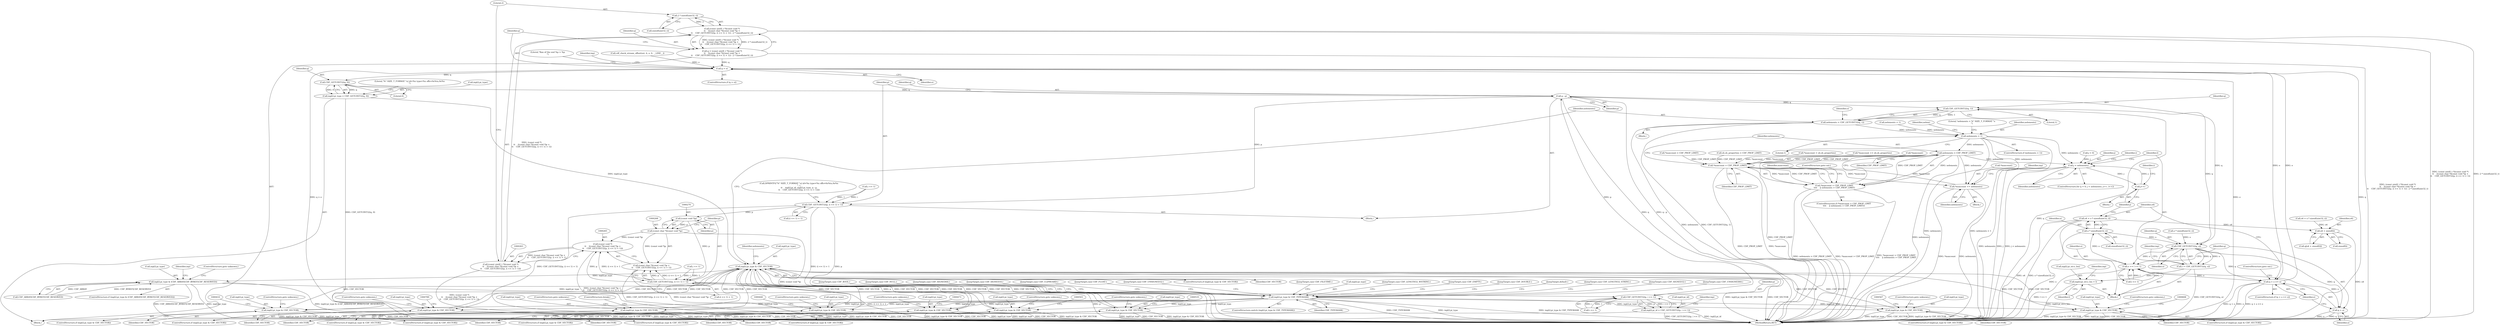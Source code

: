 digraph "0_file_1aec04dbf8a24b8a6ba64c4f74efa0628e36db0b@API" {
"1000279" [label="(Call,2 * sizeof(uint32_t))"];
"1000261" [label="(Call,(const uint8_t *)(const void *)\n\t\t    ((const char *)(const void *)p +\n\t\t    CDF_GETUINT32(p, (i << 1) + 1)) - 2 * sizeof(uint32_t))"];
"1000259" [label="(Call,q = (const uint8_t *)(const void *)\n\t\t    ((const char *)(const void *)p +\n\t\t    CDF_GETUINT32(p, (i << 1) + 1)) - 2 * sizeof(uint32_t))"];
"1000284" [label="(Call,q > e)"];
"1000312" [label="(Call,CDF_GETUINT32(q, 0))"];
"1000306" [label="(Call,inp[i].pi_type = CDF_GETUINT32(q, 0))"];
"1000344" [label="(Call,inp[i].pi_type & CDF_VECTOR)"];
"1000375" [label="(Call,inp[i].pi_type & (CDF_ARRAY|CDF_BYREF|CDF_RESERVED))"];
"1000388" [label="(Call,inp[i].pi_type & CDF_TYPEMASK)"];
"1000401" [label="(Call,inp[i].pi_type & CDF_VECTOR)"];
"1000431" [label="(Call,inp[i].pi_type & CDF_VECTOR)"];
"1000464" [label="(Call,inp[i].pi_type & CDF_VECTOR)"];
"1000494" [label="(Call,inp[i].pi_type & CDF_VECTOR)"];
"1000526" [label="(Call,inp[i].pi_type & CDF_VECTOR)"];
"1000558" [label="(Call,inp[i].pi_type & CDF_VECTOR)"];
"1000599" [label="(Call,inp[i].pi_type & CDF_VECTOR)"];
"1000780" [label="(Call,inp[i].pi_type & CDF_VECTOR)"];
"1000812" [label="(Call,inp[i].pi_type & CDF_VECTOR)"];
"1000333" [label="(Call,q - p)"];
"1000336" [label="(Call,CDF_GETUINT32(p, (i << 1) + 1))"];
"1000269" [label="(Call,(const void *)p)"];
"1000267" [label="(Call,(const char *)(const void *)p)"];
"1000264" [label="(Call,(const void *)\n\t\t    ((const char *)(const void *)p +\n\t\t    CDF_GETUINT32(p, (i << 1) + 1)))"];
"1000262" [label="(Call,(const uint8_t *)(const void *)\n\t\t    ((const char *)(const void *)p +\n\t\t    CDF_GETUINT32(p, (i << 1) + 1)))"];
"1000266" [label="(Call,(const char *)(const void *)p +\n\t\t    CDF_GETUINT32(p, (i << 1) + 1))"];
"1000272" [label="(Call,CDF_GETUINT32(p, (i << 1) + 1))"];
"1000301" [label="(Call,CDF_GETUINT32(p, i << 1))"];
"1000295" [label="(Call,inp[i].pi_id = CDF_GETUINT32(p, i << 1))"];
"1000354" [label="(Call,CDF_GETUINT32(q, 1))"];
"1000352" [label="(Call,nelements = CDF_GETUINT32(q, 1))"];
"1000643" [label="(Call,nelements > 1)"];
"1000660" [label="(Call,nelements > CDF_PROP_LIMIT)"];
"1000656" [label="(Call,*maxcount > CDF_PROP_LIMIT)"];
"1000655" [label="(Call,*maxcount > CDF_PROP_LIMIT\n\t\t\t\t    || nelements > CDF_PROP_LIMIT)"];
"1000664" [label="(Call,*maxcount += nelements)"];
"1000691" [label="(Call,j < nelements)"];
"1000695" [label="(Call,j++)"];
"1000703" [label="(Call,CDF_GETUINT32(q, o))"];
"1000701" [label="(Call,l = CDF_GETUINT32(q, o))"];
"1000706" [label="(Call,inp[i].pi_str.s_len = l)"];
"1000757" [label="(Call,o += l >> 1)"];
"1000763" [label="(Call,q + o >= e)"];
"1000764" [label="(Call,q + o)"];
"1000771" [label="(Call,o * sizeof(uint32_t))"];
"1000769" [label="(Call,o4 = o * sizeof(uint32_t))"];
"1000730" [label="(Call,o4 + sizeof(l))"];
"1000335" [label="(Identifier,p)"];
"1000296" [label="(Call,inp[i].pi_id)"];
"1000284" [label="(Call,q > e)"];
"1000696" [label="(Identifier,j)"];
"1000343" [label="(ControlStructure,if (inp[i].pi_type & CDF_VECTOR))"];
"1000641" [label="(JumpTarget,case CDF_LENGTH32_WSTRING:)"];
"1000758" [label="(Identifier,o)"];
"1000397" [label="(JumpTarget,case CDF_EMPTY:)"];
"1000533" [label="(ControlStructure,goto unknown;)"];
"1000765" [label="(Identifier,q)"];
"1000597" [label="(JumpTarget,case CDF_DOUBLE:)"];
"1000821" [label="(JumpTarget,default:)"];
"1000198" [label="(Call,*maxcount > CDF_PROP_LIMIT)"];
"1000600" [label="(Call,inp[i].pi_type)"];
"1000337" [label="(Identifier,p)"];
"1000362" [label="(Call,nelements = 1)"];
"1000768" [label="(ControlStructure,goto out;)"];
"1000261" [label="(Call,(const uint8_t *)(const void *)\n\t\t    ((const char *)(const void *)p +\n\t\t    CDF_GETUINT32(p, (i << 1) + 1)) - 2 * sizeof(uint32_t))"];
"1000350" [label="(Identifier,CDF_VECTOR)"];
"1000387" [label="(ControlStructure,switch (inp[i].pi_type & CDF_TYPEMASK))"];
"1000811" [label="(ControlStructure,if (inp[i].pi_type & CDF_VECTOR))"];
"1000645" [label="(Literal,1)"];
"1000757" [label="(Call,o += l >> 1)"];
"1000640" [label="(JumpTarget,case CDF_LENGTH32_STRING:)"];
"1000375" [label="(Call,inp[i].pi_type & (CDF_ARRAY|CDF_BYREF|CDF_RESERVED))"];
"1000527" [label="(Call,inp[i].pi_type)"];
"1000266" [label="(Call,(const char *)(const void *)p +\n\t\t    CDF_GETUINT32(p, (i << 1) + 1))"];
"1000699" [label="(Block,)"];
"1000313" [label="(Identifier,q)"];
"1000429" [label="(JumpTarget,case CDF_SIGNED32:)"];
"1000285" [label="(Identifier,q)"];
"1000524" [label="(JumpTarget,case CDF_UNSIGNED64:)"];
"1000358" [label="(Identifier,o)"];
"1000238" [label="(Call,cdf_check_stream_offset(sst, h, e, 0, __LINE__))"];
"1000388" [label="(Call,inp[i].pi_type & CDF_TYPEMASK)"];
"1000381" [label="(Call,CDF_ARRAY|CDF_BYREF|CDF_RESERVED)"];
"1000642" [label="(ControlStructure,if (nelements > 1))"];
"1000656" [label="(Call,*maxcount > CDF_PROP_LIMIT)"];
"1000461" [label="(JumpTarget,case CDF_BOOL:)"];
"1000356" [label="(Literal,1)"];
"1000820" [label="(ControlStructure,break;)"];
"1000258" [label="(Block,)"];
"1000400" [label="(ControlStructure,if (inp[i].pi_type & CDF_VECTOR))"];
"1000495" [label="(Call,inp[i].pi_type)"];
"1000772" [label="(Identifier,o)"];
"1000315" [label="(Call,DPRINTF((\"%\" SIZE_T_FORMAT \"u) id=%x type=%x offs=0x%tx,0x%x\n\", i,\n\t\t    inp[i].pi_id, inp[i].pi_type, q - p,\n\t\t    CDF_GETUINT32(p, (i << 1) + 1))))"];
"1000779" [label="(ControlStructure,if (inp[i].pi_type & CDF_VECTOR))"];
"1000463" [label="(ControlStructure,if (inp[i].pi_type & CDF_VECTOR))"];
"1000354" [label="(Call,CDF_GETUINT32(q, 1))"];
"1000666" [label="(Identifier,maxcount)"];
"1000431" [label="(Call,inp[i].pi_type & CDF_VECTOR)"];
"1000710" [label="(Identifier,inp)"];
"1000376" [label="(Call,inp[i].pi_type)"];
"1000430" [label="(ControlStructure,if (inp[i].pi_type & CDF_VECTOR))"];
"1000314" [label="(Literal,0)"];
"1000558" [label="(Call,inp[i].pi_type & CDF_VECTOR)"];
"1000336" [label="(Call,CDF_GETUINT32(p, (i << 1) + 1))"];
"1000306" [label="(Call,inp[i].pi_type = CDF_GETUINT32(q, 0))"];
"1000649" [label="(Identifier,nelem)"];
"1000655" [label="(Call,*maxcount > CDF_PROP_LIMIT\n\t\t\t\t    || nelements > CDF_PROP_LIMIT)"];
"1000177" [label="(Call,sh.sh_properties > CDF_PROP_LIMIT)"];
"1000334" [label="(Identifier,q)"];
"1000703" [label="(Call,CDF_GETUINT32(q, o))"];
"1000267" [label="(Call,(const char *)(const void *)p)"];
"1000691" [label="(Call,j < nelements)"];
"1000762" [label="(ControlStructure,if (q + o >= e))"];
"1000407" [label="(Identifier,CDF_VECTOR)"];
"1000402" [label="(Call,inp[i].pi_type)"];
"1000606" [label="(ControlStructure,goto unknown;)"];
"1000688" [label="(Call,j = 0)"];
"1000565" [label="(ControlStructure,goto unknown;)"];
"1000345" [label="(Call,inp[i].pi_type)"];
"1000333" [label="(Call,q - p)"];
"1000295" [label="(Call,inp[i].pi_id = CDF_GETUINT32(p, i << 1))"];
"1000396" [label="(JumpTarget,case CDF_NULL:)"];
"1000667" [label="(Identifier,nelements)"];
"1000264" [label="(Call,(const void *)\n\t\t    ((const char *)(const void *)p +\n\t\t    CDF_GETUINT32(p, (i << 1) + 1)))"];
"1000670" [label="(Identifier,inp)"];
"1000408" [label="(ControlStructure,goto unknown;)"];
"1000646" [label="(Block,)"];
"1000501" [label="(ControlStructure,goto unknown;)"];
"1000283" [label="(ControlStructure,if (q > e))"];
"1000332" [label="(Block,)"];
"1000662" [label="(Identifier,CDF_PROP_LIMIT)"];
"1000338" [label="(Call,(i << 1) + 1)"];
"1000352" [label="(Call,nelements = CDF_GETUINT32(q, 1))"];
"1000659" [label="(Identifier,CDF_PROP_LIMIT)"];
"1000787" [label="(ControlStructure,goto unknown;)"];
"1000290" [label="(Literal,\"Ran of the end %p > %p\n\")"];
"1000605" [label="(Identifier,CDF_VECTOR)"];
"1000813" [label="(Call,inp[i].pi_type)"];
"1000492" [label="(JumpTarget,case CDF_SIGNED64:)"];
"1000664" [label="(Call,*maxcount += nelements)"];
"1000493" [label="(ControlStructure,if (inp[i].pi_type & CDF_VECTOR))"];
"1000714" [label="(Identifier,l)"];
"1000707" [label="(Call,inp[i].pi_str.s_len)"];
"1000302" [label="(Identifier,p)"];
"1000769" [label="(Call,o4 = o * sizeof(uint32_t))"];
"1000685" [label="(Literal,\"nelements = %\" SIZE_T_FORMAT \"u\n\")"];
"1000599" [label="(Call,inp[i].pi_type & CDF_VECTOR)"];
"1000771" [label="(Call,o * sizeof(uint32_t))"];
"1000786" [label="(Identifier,CDF_VECTOR)"];
"1000766" [label="(Identifier,o)"];
"1000303" [label="(Call,i << 1)"];
"1000532" [label="(Identifier,CDF_VECTOR)"];
"1000339" [label="(Call,i << 1)"];
"1000279" [label="(Call,2 * sizeof(uint32_t))"];
"1000351" [label="(Block,)"];
"1000767" [label="(Identifier,e)"];
"1000557" [label="(ControlStructure,if (inp[i].pi_type & CDF_VECTOR))"];
"1000355" [label="(Identifier,q)"];
"1000280" [label="(Literal,2)"];
"1000695" [label="(Call,j++)"];
"1000399" [label="(JumpTarget,case CDF_SIGNED16:)"];
"1000312" [label="(Call,CDF_GETUINT32(q, 0))"];
"1000281" [label="(Call,sizeof(uint32_t))"];
"1000401" [label="(Call,inp[i].pi_type & CDF_VECTOR)"];
"1000260" [label="(Identifier,q)"];
"1000818" [label="(Identifier,CDF_VECTOR)"];
"1000437" [label="(Identifier,CDF_VECTOR)"];
"1000309" [label="(Identifier,inp)"];
"1000211" [label="(Call,*maxcount = sh.sh_properties)"];
"1000764" [label="(Call,q + o)"];
"1000694" [label="(Block,)"];
"1000698" [label="(Identifier,i)"];
"1000374" [label="(ControlStructure,if (inp[i].pi_type & (CDF_ARRAY|CDF_BYREF|CDF_RESERVED)))"];
"1000368" [label="(Call,o4 = o * sizeof(uint32_t))"];
"1000810" [label="(JumpTarget,case CDF_CLIPBOARD:)"];
"1000307" [label="(Call,inp[i].pi_type)"];
"1000301" [label="(Call,CDF_GETUINT32(p, i << 1))"];
"1000665" [label="(Call,*maxcount)"];
"1000391" [label="(Identifier,inp)"];
"1000598" [label="(ControlStructure,if (inp[i].pi_type & CDF_VECTOR))"];
"1000526" [label="(Call,inp[i].pi_type & CDF_VECTOR)"];
"1000663" [label="(ControlStructure,goto out;)"];
"1000471" [label="(ControlStructure,goto unknown;)"];
"1000274" [label="(Call,(i << 1) + 1)"];
"1000692" [label="(Identifier,j)"];
"1000660" [label="(Call,nelements > CDF_PROP_LIMIT)"];
"1000438" [label="(ControlStructure,goto unknown;)"];
"1000654" [label="(ControlStructure,if (*maxcount > CDF_PROP_LIMIT\n\t\t\t\t    || nelements > CDF_PROP_LIMIT))"];
"1000841" [label="(MethodReturn,RET)"];
"1000763" [label="(Call,q + o >= e)"];
"1000812" [label="(Call,inp[i].pi_type & CDF_VECTOR)"];
"1000781" [label="(Call,inp[i].pi_type)"];
"1000556" [label="(JumpTarget,case CDF_FLOAT:)"];
"1000730" [label="(Call,o4 + sizeof(l))"];
"1000701" [label="(Call,l = CDF_GETUINT32(q, o))"];
"1000275" [label="(Call,i << 1)"];
"1000693" [label="(Identifier,nelements)"];
"1000494" [label="(Call,inp[i].pi_type & CDF_VECTOR)"];
"1000273" [label="(Identifier,p)"];
"1000203" [label="(Call,*maxcount += sh.sh_properties)"];
"1000262" [label="(Call,(const uint8_t *)(const void *)\n\t\t    ((const char *)(const void *)p +\n\t\t    CDF_GETUINT32(p, (i << 1) + 1)))"];
"1000286" [label="(Identifier,e)"];
"1000559" [label="(Call,inp[i].pi_type)"];
"1000773" [label="(Call,sizeof(uint32_t))"];
"1000394" [label="(Identifier,CDF_TYPEMASK)"];
"1000759" [label="(Call,l >> 1)"];
"1000465" [label="(Call,inp[i].pi_type)"];
"1000657" [label="(Call,*maxcount)"];
"1000776" [label="(Identifier,i)"];
"1000353" [label="(Identifier,nelements)"];
"1000462" [label="(JumpTarget,case CDF_UNSIGNED32:)"];
"1000271" [label="(Identifier,p)"];
"1000269" [label="(Call,(const void *)p)"];
"1000272" [label="(Call,CDF_GETUINT32(p, (i << 1) + 1))"];
"1000644" [label="(Identifier,nelements)"];
"1000702" [label="(Identifier,l)"];
"1000298" [label="(Identifier,inp)"];
"1000719" [label="(Identifier,inp)"];
"1000317" [label="(Literal,\"%\" SIZE_T_FORMAT \"u) id=%x type=%x offs=0x%tx,0x%x\n\")"];
"1000643" [label="(Call,nelements > 1)"];
"1000770" [label="(Identifier,o4)"];
"1000661" [label="(Identifier,nelements)"];
"1000731" [label="(Identifier,o4)"];
"1000464" [label="(Call,inp[i].pi_type & CDF_VECTOR)"];
"1000778" [label="(JumpTarget,case CDF_FILETIME:)"];
"1000470" [label="(Identifier,CDF_VECTOR)"];
"1000370" [label="(Call,o * sizeof(uint32_t))"];
"1000363" [label="(Identifier,nelements)"];
"1000706" [label="(Call,inp[i].pi_str.s_len = l)"];
"1000525" [label="(ControlStructure,if (inp[i].pi_type & CDF_VECTOR))"];
"1000389" [label="(Call,inp[i].pi_type)"];
"1000344" [label="(Call,inp[i].pi_type & CDF_VECTOR)"];
"1000704" [label="(Identifier,q)"];
"1000705" [label="(Identifier,o)"];
"1000259" [label="(Call,q = (const uint8_t *)(const void *)\n\t\t    ((const char *)(const void *)p +\n\t\t    CDF_GETUINT32(p, (i << 1) + 1)) - 2 * sizeof(uint32_t))"];
"1000728" [label="(Call,q[o4 + sizeof(l)])"];
"1000386" [label="(ControlStructure,goto unknown;)"];
"1000732" [label="(Call,sizeof(l))"];
"1000564" [label="(Identifier,CDF_VECTOR)"];
"1000432" [label="(Call,inp[i].pi_type)"];
"1000687" [label="(ControlStructure,for (j = 0; j < nelements; j++, i++))"];
"1000819" [label="(ControlStructure,goto unknown;)"];
"1000500" [label="(Identifier,CDF_VECTOR)"];
"1000780" [label="(Call,inp[i].pi_type & CDF_VECTOR)"];
"1000279" -> "1000261"  [label="AST: "];
"1000279" -> "1000281"  [label="CFG: "];
"1000280" -> "1000279"  [label="AST: "];
"1000281" -> "1000279"  [label="AST: "];
"1000261" -> "1000279"  [label="CFG: "];
"1000279" -> "1000261"  [label="DDG: 2"];
"1000261" -> "1000259"  [label="AST: "];
"1000262" -> "1000261"  [label="AST: "];
"1000259" -> "1000261"  [label="CFG: "];
"1000261" -> "1000841"  [label="DDG: (const uint8_t *)(const void *)\n\t\t    ((const char *)(const void *)p +\n\t\t    CDF_GETUINT32(p, (i << 1) + 1))"];
"1000261" -> "1000841"  [label="DDG: 2 * sizeof(uint32_t)"];
"1000261" -> "1000259"  [label="DDG: (const uint8_t *)(const void *)\n\t\t    ((const char *)(const void *)p +\n\t\t    CDF_GETUINT32(p, (i << 1) + 1))"];
"1000261" -> "1000259"  [label="DDG: 2 * sizeof(uint32_t)"];
"1000262" -> "1000261"  [label="DDG: (const void *)\n\t\t    ((const char *)(const void *)p +\n\t\t    CDF_GETUINT32(p, (i << 1) + 1))"];
"1000259" -> "1000258"  [label="AST: "];
"1000260" -> "1000259"  [label="AST: "];
"1000285" -> "1000259"  [label="CFG: "];
"1000259" -> "1000841"  [label="DDG: (const uint8_t *)(const void *)\n\t\t    ((const char *)(const void *)p +\n\t\t    CDF_GETUINT32(p, (i << 1) + 1)) - 2 * sizeof(uint32_t)"];
"1000259" -> "1000284"  [label="DDG: q"];
"1000284" -> "1000283"  [label="AST: "];
"1000284" -> "1000286"  [label="CFG: "];
"1000285" -> "1000284"  [label="AST: "];
"1000286" -> "1000284"  [label="AST: "];
"1000290" -> "1000284"  [label="CFG: "];
"1000298" -> "1000284"  [label="CFG: "];
"1000284" -> "1000841"  [label="DDG: e"];
"1000284" -> "1000841"  [label="DDG: q"];
"1000284" -> "1000841"  [label="DDG: q > e"];
"1000763" -> "1000284"  [label="DDG: e"];
"1000238" -> "1000284"  [label="DDG: e"];
"1000284" -> "1000312"  [label="DDG: q"];
"1000284" -> "1000763"  [label="DDG: e"];
"1000312" -> "1000306"  [label="AST: "];
"1000312" -> "1000314"  [label="CFG: "];
"1000313" -> "1000312"  [label="AST: "];
"1000314" -> "1000312"  [label="AST: "];
"1000306" -> "1000312"  [label="CFG: "];
"1000312" -> "1000306"  [label="DDG: q"];
"1000312" -> "1000306"  [label="DDG: 0"];
"1000312" -> "1000333"  [label="DDG: q"];
"1000306" -> "1000258"  [label="AST: "];
"1000307" -> "1000306"  [label="AST: "];
"1000317" -> "1000306"  [label="CFG: "];
"1000306" -> "1000841"  [label="DDG: CDF_GETUINT32(q, 0)"];
"1000306" -> "1000344"  [label="DDG: inp[i].pi_type"];
"1000344" -> "1000343"  [label="AST: "];
"1000344" -> "1000350"  [label="CFG: "];
"1000345" -> "1000344"  [label="AST: "];
"1000350" -> "1000344"  [label="AST: "];
"1000353" -> "1000344"  [label="CFG: "];
"1000363" -> "1000344"  [label="CFG: "];
"1000344" -> "1000841"  [label="DDG: inp[i].pi_type & CDF_VECTOR"];
"1000344" -> "1000841"  [label="DDG: CDF_VECTOR"];
"1000431" -> "1000344"  [label="DDG: CDF_VECTOR"];
"1000812" -> "1000344"  [label="DDG: CDF_VECTOR"];
"1000401" -> "1000344"  [label="DDG: CDF_VECTOR"];
"1000780" -> "1000344"  [label="DDG: CDF_VECTOR"];
"1000494" -> "1000344"  [label="DDG: CDF_VECTOR"];
"1000599" -> "1000344"  [label="DDG: CDF_VECTOR"];
"1000558" -> "1000344"  [label="DDG: CDF_VECTOR"];
"1000526" -> "1000344"  [label="DDG: CDF_VECTOR"];
"1000464" -> "1000344"  [label="DDG: CDF_VECTOR"];
"1000344" -> "1000375"  [label="DDG: inp[i].pi_type"];
"1000344" -> "1000401"  [label="DDG: CDF_VECTOR"];
"1000344" -> "1000431"  [label="DDG: CDF_VECTOR"];
"1000344" -> "1000464"  [label="DDG: CDF_VECTOR"];
"1000344" -> "1000494"  [label="DDG: CDF_VECTOR"];
"1000344" -> "1000526"  [label="DDG: CDF_VECTOR"];
"1000344" -> "1000558"  [label="DDG: CDF_VECTOR"];
"1000344" -> "1000599"  [label="DDG: CDF_VECTOR"];
"1000344" -> "1000780"  [label="DDG: CDF_VECTOR"];
"1000344" -> "1000812"  [label="DDG: CDF_VECTOR"];
"1000375" -> "1000374"  [label="AST: "];
"1000375" -> "1000381"  [label="CFG: "];
"1000376" -> "1000375"  [label="AST: "];
"1000381" -> "1000375"  [label="AST: "];
"1000386" -> "1000375"  [label="CFG: "];
"1000391" -> "1000375"  [label="CFG: "];
"1000375" -> "1000841"  [label="DDG: inp[i].pi_type"];
"1000375" -> "1000841"  [label="DDG: inp[i].pi_type & (CDF_ARRAY|CDF_BYREF|CDF_RESERVED)"];
"1000375" -> "1000841"  [label="DDG: CDF_ARRAY|CDF_BYREF|CDF_RESERVED"];
"1000381" -> "1000375"  [label="DDG: CDF_ARRAY"];
"1000381" -> "1000375"  [label="DDG: CDF_BYREF|CDF_RESERVED"];
"1000375" -> "1000388"  [label="DDG: inp[i].pi_type"];
"1000388" -> "1000387"  [label="AST: "];
"1000388" -> "1000394"  [label="CFG: "];
"1000389" -> "1000388"  [label="AST: "];
"1000394" -> "1000388"  [label="AST: "];
"1000396" -> "1000388"  [label="CFG: "];
"1000397" -> "1000388"  [label="CFG: "];
"1000399" -> "1000388"  [label="CFG: "];
"1000429" -> "1000388"  [label="CFG: "];
"1000461" -> "1000388"  [label="CFG: "];
"1000462" -> "1000388"  [label="CFG: "];
"1000492" -> "1000388"  [label="CFG: "];
"1000524" -> "1000388"  [label="CFG: "];
"1000556" -> "1000388"  [label="CFG: "];
"1000597" -> "1000388"  [label="CFG: "];
"1000640" -> "1000388"  [label="CFG: "];
"1000641" -> "1000388"  [label="CFG: "];
"1000778" -> "1000388"  [label="CFG: "];
"1000810" -> "1000388"  [label="CFG: "];
"1000821" -> "1000388"  [label="CFG: "];
"1000388" -> "1000841"  [label="DDG: CDF_TYPEMASK"];
"1000388" -> "1000841"  [label="DDG: inp[i].pi_type"];
"1000388" -> "1000841"  [label="DDG: inp[i].pi_type & CDF_TYPEMASK"];
"1000388" -> "1000401"  [label="DDG: inp[i].pi_type"];
"1000388" -> "1000431"  [label="DDG: inp[i].pi_type"];
"1000388" -> "1000464"  [label="DDG: inp[i].pi_type"];
"1000388" -> "1000494"  [label="DDG: inp[i].pi_type"];
"1000388" -> "1000526"  [label="DDG: inp[i].pi_type"];
"1000388" -> "1000558"  [label="DDG: inp[i].pi_type"];
"1000388" -> "1000599"  [label="DDG: inp[i].pi_type"];
"1000388" -> "1000780"  [label="DDG: inp[i].pi_type"];
"1000388" -> "1000812"  [label="DDG: inp[i].pi_type"];
"1000401" -> "1000400"  [label="AST: "];
"1000401" -> "1000407"  [label="CFG: "];
"1000402" -> "1000401"  [label="AST: "];
"1000407" -> "1000401"  [label="AST: "];
"1000408" -> "1000401"  [label="CFG: "];
"1000410" -> "1000401"  [label="CFG: "];
"1000401" -> "1000841"  [label="DDG: inp[i].pi_type & CDF_VECTOR"];
"1000401" -> "1000841"  [label="DDG: inp[i].pi_type"];
"1000401" -> "1000841"  [label="DDG: CDF_VECTOR"];
"1000431" -> "1000430"  [label="AST: "];
"1000431" -> "1000437"  [label="CFG: "];
"1000432" -> "1000431"  [label="AST: "];
"1000437" -> "1000431"  [label="AST: "];
"1000438" -> "1000431"  [label="CFG: "];
"1000440" -> "1000431"  [label="CFG: "];
"1000431" -> "1000841"  [label="DDG: CDF_VECTOR"];
"1000431" -> "1000841"  [label="DDG: inp[i].pi_type"];
"1000431" -> "1000841"  [label="DDG: inp[i].pi_type & CDF_VECTOR"];
"1000464" -> "1000463"  [label="AST: "];
"1000464" -> "1000470"  [label="CFG: "];
"1000465" -> "1000464"  [label="AST: "];
"1000470" -> "1000464"  [label="AST: "];
"1000471" -> "1000464"  [label="CFG: "];
"1000473" -> "1000464"  [label="CFG: "];
"1000464" -> "1000841"  [label="DDG: inp[i].pi_type"];
"1000464" -> "1000841"  [label="DDG: inp[i].pi_type & CDF_VECTOR"];
"1000464" -> "1000841"  [label="DDG: CDF_VECTOR"];
"1000494" -> "1000493"  [label="AST: "];
"1000494" -> "1000500"  [label="CFG: "];
"1000495" -> "1000494"  [label="AST: "];
"1000500" -> "1000494"  [label="AST: "];
"1000501" -> "1000494"  [label="CFG: "];
"1000503" -> "1000494"  [label="CFG: "];
"1000494" -> "1000841"  [label="DDG: inp[i].pi_type & CDF_VECTOR"];
"1000494" -> "1000841"  [label="DDG: inp[i].pi_type"];
"1000494" -> "1000841"  [label="DDG: CDF_VECTOR"];
"1000526" -> "1000525"  [label="AST: "];
"1000526" -> "1000532"  [label="CFG: "];
"1000527" -> "1000526"  [label="AST: "];
"1000532" -> "1000526"  [label="AST: "];
"1000533" -> "1000526"  [label="CFG: "];
"1000535" -> "1000526"  [label="CFG: "];
"1000526" -> "1000841"  [label="DDG: inp[i].pi_type & CDF_VECTOR"];
"1000526" -> "1000841"  [label="DDG: inp[i].pi_type"];
"1000526" -> "1000841"  [label="DDG: CDF_VECTOR"];
"1000558" -> "1000557"  [label="AST: "];
"1000558" -> "1000564"  [label="CFG: "];
"1000559" -> "1000558"  [label="AST: "];
"1000564" -> "1000558"  [label="AST: "];
"1000565" -> "1000558"  [label="CFG: "];
"1000567" -> "1000558"  [label="CFG: "];
"1000558" -> "1000841"  [label="DDG: inp[i].pi_type & CDF_VECTOR"];
"1000558" -> "1000841"  [label="DDG: inp[i].pi_type"];
"1000558" -> "1000841"  [label="DDG: CDF_VECTOR"];
"1000599" -> "1000598"  [label="AST: "];
"1000599" -> "1000605"  [label="CFG: "];
"1000600" -> "1000599"  [label="AST: "];
"1000605" -> "1000599"  [label="AST: "];
"1000606" -> "1000599"  [label="CFG: "];
"1000608" -> "1000599"  [label="CFG: "];
"1000599" -> "1000841"  [label="DDG: inp[i].pi_type & CDF_VECTOR"];
"1000599" -> "1000841"  [label="DDG: inp[i].pi_type"];
"1000599" -> "1000841"  [label="DDG: CDF_VECTOR"];
"1000780" -> "1000779"  [label="AST: "];
"1000780" -> "1000786"  [label="CFG: "];
"1000781" -> "1000780"  [label="AST: "];
"1000786" -> "1000780"  [label="AST: "];
"1000787" -> "1000780"  [label="CFG: "];
"1000789" -> "1000780"  [label="CFG: "];
"1000780" -> "1000841"  [label="DDG: inp[i].pi_type & CDF_VECTOR"];
"1000780" -> "1000841"  [label="DDG: inp[i].pi_type"];
"1000780" -> "1000841"  [label="DDG: CDF_VECTOR"];
"1000812" -> "1000811"  [label="AST: "];
"1000812" -> "1000818"  [label="CFG: "];
"1000813" -> "1000812"  [label="AST: "];
"1000818" -> "1000812"  [label="AST: "];
"1000819" -> "1000812"  [label="CFG: "];
"1000820" -> "1000812"  [label="CFG: "];
"1000812" -> "1000841"  [label="DDG: CDF_VECTOR"];
"1000812" -> "1000841"  [label="DDG: inp[i].pi_type"];
"1000812" -> "1000841"  [label="DDG: inp[i].pi_type & CDF_VECTOR"];
"1000333" -> "1000332"  [label="AST: "];
"1000333" -> "1000335"  [label="CFG: "];
"1000334" -> "1000333"  [label="AST: "];
"1000335" -> "1000333"  [label="AST: "];
"1000337" -> "1000333"  [label="CFG: "];
"1000333" -> "1000841"  [label="DDG: q"];
"1000333" -> "1000841"  [label="DDG: q - p"];
"1000301" -> "1000333"  [label="DDG: p"];
"1000333" -> "1000336"  [label="DDG: p"];
"1000333" -> "1000354"  [label="DDG: q"];
"1000333" -> "1000703"  [label="DDG: q"];
"1000336" -> "1000332"  [label="AST: "];
"1000336" -> "1000338"  [label="CFG: "];
"1000337" -> "1000336"  [label="AST: "];
"1000338" -> "1000336"  [label="AST: "];
"1000315" -> "1000336"  [label="CFG: "];
"1000336" -> "1000841"  [label="DDG: CDF_GETUINT32(p, (i << 1) + 1)"];
"1000336" -> "1000841"  [label="DDG: (i << 1) + 1"];
"1000336" -> "1000841"  [label="DDG: p"];
"1000336" -> "1000269"  [label="DDG: p"];
"1000339" -> "1000336"  [label="DDG: i"];
"1000339" -> "1000336"  [label="DDG: 1"];
"1000269" -> "1000267"  [label="AST: "];
"1000269" -> "1000271"  [label="CFG: "];
"1000270" -> "1000269"  [label="AST: "];
"1000271" -> "1000269"  [label="AST: "];
"1000267" -> "1000269"  [label="CFG: "];
"1000269" -> "1000267"  [label="DDG: p"];
"1000269" -> "1000272"  [label="DDG: p"];
"1000267" -> "1000266"  [label="AST: "];
"1000268" -> "1000267"  [label="AST: "];
"1000273" -> "1000267"  [label="CFG: "];
"1000267" -> "1000841"  [label="DDG: (const void *)p"];
"1000267" -> "1000264"  [label="DDG: (const void *)p"];
"1000267" -> "1000266"  [label="DDG: (const void *)p"];
"1000264" -> "1000262"  [label="AST: "];
"1000264" -> "1000266"  [label="CFG: "];
"1000265" -> "1000264"  [label="AST: "];
"1000266" -> "1000264"  [label="AST: "];
"1000262" -> "1000264"  [label="CFG: "];
"1000264" -> "1000841"  [label="DDG: (const char *)(const void *)p +\n\t\t    CDF_GETUINT32(p, (i << 1) + 1)"];
"1000264" -> "1000262"  [label="DDG: (const char *)(const void *)p +\n\t\t    CDF_GETUINT32(p, (i << 1) + 1)"];
"1000272" -> "1000264"  [label="DDG: p"];
"1000272" -> "1000264"  [label="DDG: (i << 1) + 1"];
"1000263" -> "1000262"  [label="AST: "];
"1000280" -> "1000262"  [label="CFG: "];
"1000262" -> "1000841"  [label="DDG: (const void *)\n\t\t    ((const char *)(const void *)p +\n\t\t    CDF_GETUINT32(p, (i << 1) + 1))"];
"1000266" -> "1000272"  [label="CFG: "];
"1000272" -> "1000266"  [label="AST: "];
"1000266" -> "1000841"  [label="DDG: (const char *)(const void *)p"];
"1000266" -> "1000841"  [label="DDG: CDF_GETUINT32(p, (i << 1) + 1)"];
"1000272" -> "1000266"  [label="DDG: p"];
"1000272" -> "1000266"  [label="DDG: (i << 1) + 1"];
"1000272" -> "1000274"  [label="CFG: "];
"1000273" -> "1000272"  [label="AST: "];
"1000274" -> "1000272"  [label="AST: "];
"1000272" -> "1000841"  [label="DDG: (i << 1) + 1"];
"1000272" -> "1000841"  [label="DDG: p"];
"1000275" -> "1000272"  [label="DDG: i"];
"1000275" -> "1000272"  [label="DDG: 1"];
"1000272" -> "1000301"  [label="DDG: p"];
"1000301" -> "1000295"  [label="AST: "];
"1000301" -> "1000303"  [label="CFG: "];
"1000302" -> "1000301"  [label="AST: "];
"1000303" -> "1000301"  [label="AST: "];
"1000295" -> "1000301"  [label="CFG: "];
"1000301" -> "1000295"  [label="DDG: p"];
"1000301" -> "1000295"  [label="DDG: i << 1"];
"1000303" -> "1000301"  [label="DDG: i"];
"1000303" -> "1000301"  [label="DDG: 1"];
"1000295" -> "1000258"  [label="AST: "];
"1000296" -> "1000295"  [label="AST: "];
"1000309" -> "1000295"  [label="CFG: "];
"1000295" -> "1000841"  [label="DDG: inp[i].pi_id"];
"1000295" -> "1000841"  [label="DDG: CDF_GETUINT32(p, i << 1)"];
"1000354" -> "1000352"  [label="AST: "];
"1000354" -> "1000356"  [label="CFG: "];
"1000355" -> "1000354"  [label="AST: "];
"1000356" -> "1000354"  [label="AST: "];
"1000352" -> "1000354"  [label="CFG: "];
"1000354" -> "1000841"  [label="DDG: q"];
"1000354" -> "1000352"  [label="DDG: q"];
"1000354" -> "1000352"  [label="DDG: 1"];
"1000354" -> "1000703"  [label="DDG: q"];
"1000352" -> "1000351"  [label="AST: "];
"1000353" -> "1000352"  [label="AST: "];
"1000358" -> "1000352"  [label="CFG: "];
"1000352" -> "1000841"  [label="DDG: nelements"];
"1000352" -> "1000841"  [label="DDG: CDF_GETUINT32(q, 1)"];
"1000352" -> "1000643"  [label="DDG: nelements"];
"1000643" -> "1000642"  [label="AST: "];
"1000643" -> "1000645"  [label="CFG: "];
"1000644" -> "1000643"  [label="AST: "];
"1000645" -> "1000643"  [label="AST: "];
"1000649" -> "1000643"  [label="CFG: "];
"1000685" -> "1000643"  [label="CFG: "];
"1000643" -> "1000841"  [label="DDG: nelements > 1"];
"1000643" -> "1000841"  [label="DDG: nelements"];
"1000362" -> "1000643"  [label="DDG: nelements"];
"1000643" -> "1000660"  [label="DDG: nelements"];
"1000643" -> "1000664"  [label="DDG: nelements"];
"1000643" -> "1000691"  [label="DDG: nelements"];
"1000660" -> "1000655"  [label="AST: "];
"1000660" -> "1000662"  [label="CFG: "];
"1000661" -> "1000660"  [label="AST: "];
"1000662" -> "1000660"  [label="AST: "];
"1000655" -> "1000660"  [label="CFG: "];
"1000660" -> "1000841"  [label="DDG: nelements"];
"1000660" -> "1000841"  [label="DDG: CDF_PROP_LIMIT"];
"1000660" -> "1000656"  [label="DDG: CDF_PROP_LIMIT"];
"1000660" -> "1000655"  [label="DDG: nelements"];
"1000660" -> "1000655"  [label="DDG: CDF_PROP_LIMIT"];
"1000656" -> "1000660"  [label="DDG: CDF_PROP_LIMIT"];
"1000660" -> "1000664"  [label="DDG: nelements"];
"1000660" -> "1000691"  [label="DDG: nelements"];
"1000656" -> "1000655"  [label="AST: "];
"1000656" -> "1000659"  [label="CFG: "];
"1000657" -> "1000656"  [label="AST: "];
"1000659" -> "1000656"  [label="AST: "];
"1000661" -> "1000656"  [label="CFG: "];
"1000655" -> "1000656"  [label="CFG: "];
"1000656" -> "1000841"  [label="DDG: CDF_PROP_LIMIT"];
"1000656" -> "1000841"  [label="DDG: *maxcount"];
"1000656" -> "1000655"  [label="DDG: *maxcount"];
"1000656" -> "1000655"  [label="DDG: CDF_PROP_LIMIT"];
"1000211" -> "1000656"  [label="DDG: *maxcount"];
"1000664" -> "1000656"  [label="DDG: *maxcount"];
"1000203" -> "1000656"  [label="DDG: *maxcount"];
"1000198" -> "1000656"  [label="DDG: CDF_PROP_LIMIT"];
"1000177" -> "1000656"  [label="DDG: CDF_PROP_LIMIT"];
"1000656" -> "1000664"  [label="DDG: *maxcount"];
"1000655" -> "1000654"  [label="AST: "];
"1000663" -> "1000655"  [label="CFG: "];
"1000666" -> "1000655"  [label="CFG: "];
"1000655" -> "1000841"  [label="DDG: *maxcount > CDF_PROP_LIMIT"];
"1000655" -> "1000841"  [label="DDG: *maxcount > CDF_PROP_LIMIT\n\t\t\t\t    || nelements > CDF_PROP_LIMIT"];
"1000655" -> "1000841"  [label="DDG: nelements > CDF_PROP_LIMIT"];
"1000664" -> "1000646"  [label="AST: "];
"1000664" -> "1000667"  [label="CFG: "];
"1000665" -> "1000664"  [label="AST: "];
"1000667" -> "1000664"  [label="AST: "];
"1000670" -> "1000664"  [label="CFG: "];
"1000664" -> "1000841"  [label="DDG: *maxcount"];
"1000664" -> "1000841"  [label="DDG: nelements"];
"1000691" -> "1000687"  [label="AST: "];
"1000691" -> "1000693"  [label="CFG: "];
"1000692" -> "1000691"  [label="AST: "];
"1000693" -> "1000691"  [label="AST: "];
"1000702" -> "1000691"  [label="CFG: "];
"1000776" -> "1000691"  [label="CFG: "];
"1000691" -> "1000841"  [label="DDG: nelements"];
"1000691" -> "1000841"  [label="DDG: j"];
"1000691" -> "1000841"  [label="DDG: j < nelements"];
"1000695" -> "1000691"  [label="DDG: j"];
"1000688" -> "1000691"  [label="DDG: j"];
"1000691" -> "1000695"  [label="DDG: j"];
"1000695" -> "1000694"  [label="AST: "];
"1000695" -> "1000696"  [label="CFG: "];
"1000696" -> "1000695"  [label="AST: "];
"1000698" -> "1000695"  [label="CFG: "];
"1000703" -> "1000701"  [label="AST: "];
"1000703" -> "1000705"  [label="CFG: "];
"1000704" -> "1000703"  [label="AST: "];
"1000705" -> "1000703"  [label="AST: "];
"1000701" -> "1000703"  [label="CFG: "];
"1000703" -> "1000701"  [label="DDG: q"];
"1000703" -> "1000701"  [label="DDG: o"];
"1000771" -> "1000703"  [label="DDG: o"];
"1000370" -> "1000703"  [label="DDG: o"];
"1000703" -> "1000757"  [label="DDG: o"];
"1000703" -> "1000763"  [label="DDG: q"];
"1000703" -> "1000764"  [label="DDG: q"];
"1000701" -> "1000699"  [label="AST: "];
"1000702" -> "1000701"  [label="AST: "];
"1000710" -> "1000701"  [label="CFG: "];
"1000701" -> "1000841"  [label="DDG: CDF_GETUINT32(q, o)"];
"1000701" -> "1000706"  [label="DDG: l"];
"1000706" -> "1000699"  [label="AST: "];
"1000706" -> "1000714"  [label="CFG: "];
"1000707" -> "1000706"  [label="AST: "];
"1000714" -> "1000706"  [label="AST: "];
"1000719" -> "1000706"  [label="CFG: "];
"1000706" -> "1000841"  [label="DDG: inp[i].pi_str.s_len"];
"1000757" -> "1000699"  [label="AST: "];
"1000757" -> "1000759"  [label="CFG: "];
"1000758" -> "1000757"  [label="AST: "];
"1000759" -> "1000757"  [label="AST: "];
"1000765" -> "1000757"  [label="CFG: "];
"1000757" -> "1000841"  [label="DDG: l >> 1"];
"1000759" -> "1000757"  [label="DDG: l"];
"1000759" -> "1000757"  [label="DDG: 1"];
"1000757" -> "1000763"  [label="DDG: o"];
"1000757" -> "1000764"  [label="DDG: o"];
"1000757" -> "1000771"  [label="DDG: o"];
"1000763" -> "1000762"  [label="AST: "];
"1000763" -> "1000767"  [label="CFG: "];
"1000764" -> "1000763"  [label="AST: "];
"1000767" -> "1000763"  [label="AST: "];
"1000768" -> "1000763"  [label="CFG: "];
"1000770" -> "1000763"  [label="CFG: "];
"1000763" -> "1000841"  [label="DDG: e"];
"1000763" -> "1000841"  [label="DDG: q + o >= e"];
"1000763" -> "1000841"  [label="DDG: q + o"];
"1000764" -> "1000766"  [label="CFG: "];
"1000765" -> "1000764"  [label="AST: "];
"1000766" -> "1000764"  [label="AST: "];
"1000767" -> "1000764"  [label="CFG: "];
"1000764" -> "1000841"  [label="DDG: o"];
"1000764" -> "1000841"  [label="DDG: q"];
"1000771" -> "1000769"  [label="AST: "];
"1000771" -> "1000773"  [label="CFG: "];
"1000772" -> "1000771"  [label="AST: "];
"1000773" -> "1000771"  [label="AST: "];
"1000769" -> "1000771"  [label="CFG: "];
"1000771" -> "1000841"  [label="DDG: o"];
"1000771" -> "1000769"  [label="DDG: o"];
"1000769" -> "1000699"  [label="AST: "];
"1000770" -> "1000769"  [label="AST: "];
"1000696" -> "1000769"  [label="CFG: "];
"1000769" -> "1000841"  [label="DDG: o4"];
"1000769" -> "1000841"  [label="DDG: o * sizeof(uint32_t)"];
"1000769" -> "1000730"  [label="DDG: o4"];
"1000730" -> "1000728"  [label="AST: "];
"1000730" -> "1000732"  [label="CFG: "];
"1000731" -> "1000730"  [label="AST: "];
"1000732" -> "1000730"  [label="AST: "];
"1000728" -> "1000730"  [label="CFG: "];
"1000730" -> "1000841"  [label="DDG: o4"];
"1000368" -> "1000730"  [label="DDG: o4"];
}
